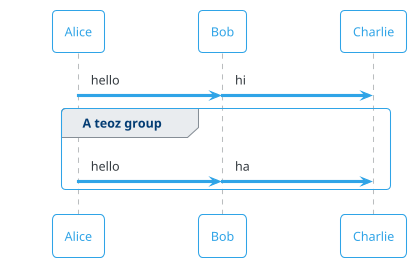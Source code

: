 ' Do not edit
' Theme Gallery
' autogenerated by script
'
@startuml
!theme cerulean-outline
!pragma teoz true
Alice -> Bob : hello
& Bob -> Charlie : hi
group A teoz group
Alice -> Bob : hello
& Bob -> Charlie : ha
end
@enduml
